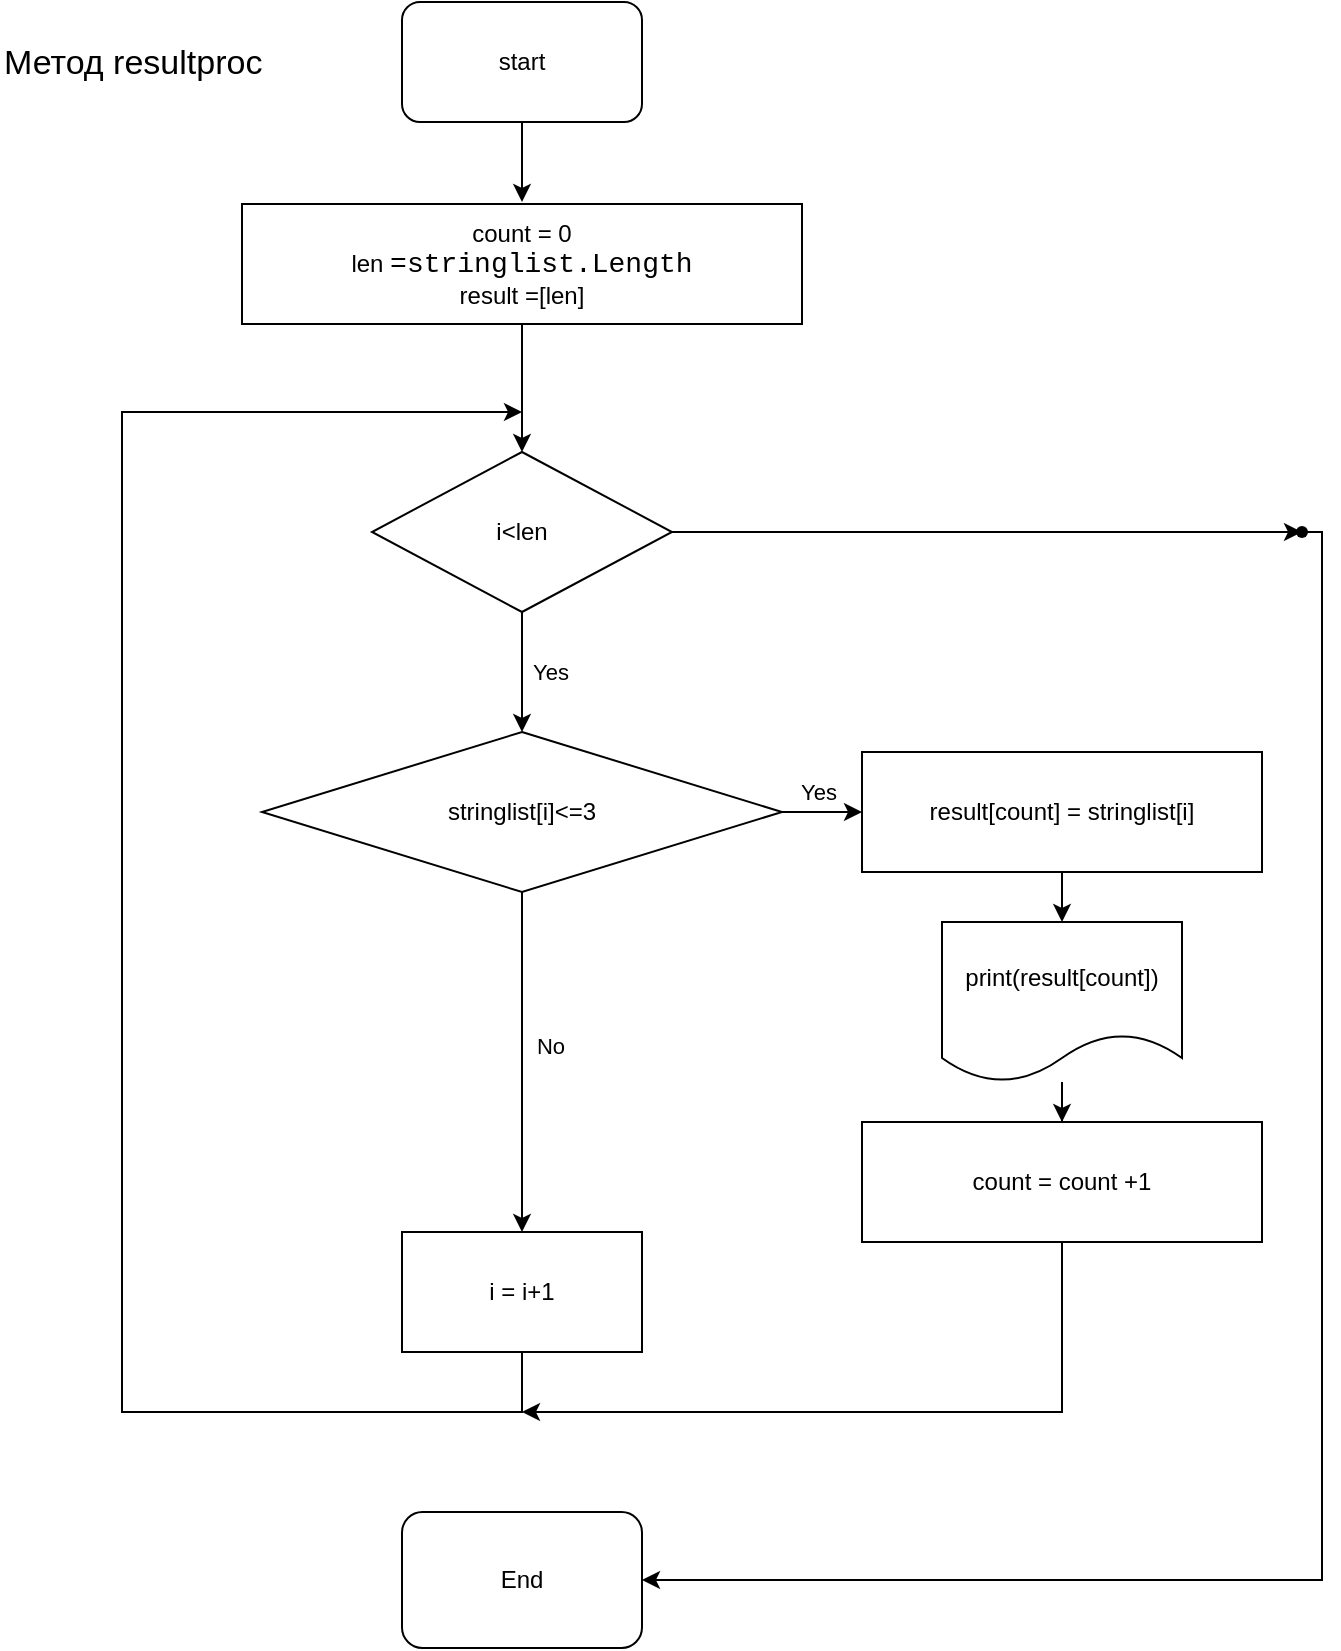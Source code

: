 <mxfile version="22.1.8" type="device">
  <diagram name="Страница — 1" id="qGqWXMtqn849wd0iz8d4">
    <mxGraphModel dx="1257" dy="850" grid="1" gridSize="10" guides="1" tooltips="1" connect="1" arrows="1" fold="1" page="1" pageScale="1" pageWidth="827" pageHeight="1169" math="0" shadow="0">
      <root>
        <mxCell id="0" />
        <mxCell id="1" parent="0" />
        <mxCell id="wLN-n8TFvLXmnGHtQkEB-5" value="" style="edgeStyle=orthogonalEdgeStyle;rounded=0;orthogonalLoop=1;jettySize=auto;html=1;" parent="1" source="wLN-n8TFvLXmnGHtQkEB-1" edge="1">
          <mxGeometry relative="1" as="geometry">
            <mxPoint x="400" y="185" as="targetPoint" />
          </mxGeometry>
        </mxCell>
        <mxCell id="wLN-n8TFvLXmnGHtQkEB-1" value="start" style="rounded=1;whiteSpace=wrap;html=1;" parent="1" vertex="1">
          <mxGeometry x="340" y="85" width="120" height="60" as="geometry" />
        </mxCell>
        <mxCell id="wLN-n8TFvLXmnGHtQkEB-8" value="" style="edgeStyle=orthogonalEdgeStyle;rounded=0;orthogonalLoop=1;jettySize=auto;html=1;" parent="1" target="wLN-n8TFvLXmnGHtQkEB-6" edge="1">
          <mxGeometry relative="1" as="geometry">
            <mxPoint x="400" y="190" as="sourcePoint" />
          </mxGeometry>
        </mxCell>
        <mxCell id="wLN-n8TFvLXmnGHtQkEB-9" value="" style="edgeStyle=orthogonalEdgeStyle;rounded=0;orthogonalLoop=1;jettySize=auto;html=1;" parent="1" source="wLN-n8TFvLXmnGHtQkEB-6" target="wLN-n8TFvLXmnGHtQkEB-7" edge="1">
          <mxGeometry relative="1" as="geometry" />
        </mxCell>
        <mxCell id="wLN-n8TFvLXmnGHtQkEB-6" value="count = 0&lt;br&gt;len&amp;nbsp;&lt;span style=&quot;border-color: var(--border-color); font-family: Consolas, &amp;quot;Courier New&amp;quot;, monospace; font-size: 14px;&quot;&gt;=&lt;/span&gt;&lt;span style=&quot;border-color: var(--border-color); font-family: Consolas, &amp;quot;Courier New&amp;quot;, monospace; font-size: 14px;&quot;&gt;stringlist&lt;/span&gt;&lt;span style=&quot;border-color: var(--border-color); font-family: Consolas, &amp;quot;Courier New&amp;quot;, monospace; font-size: 14px;&quot;&gt;.&lt;/span&gt;&lt;span style=&quot;border-color: var(--border-color); font-family: Consolas, &amp;quot;Courier New&amp;quot;, monospace; font-size: 14px;&quot;&gt;Length&lt;/span&gt;&lt;br&gt;&lt;div style=&quot;color: rgb(204, 204, 204); background-color: rgb(31, 31, 31); font-family: Consolas, &amp;quot;Courier New&amp;quot;, monospace; font-size: 14px; line-height: 19px;&quot;&gt;&lt;/div&gt;result =[len]" style="rounded=0;whiteSpace=wrap;html=1;" parent="1" vertex="1">
          <mxGeometry x="260" y="186" width="280" height="60" as="geometry" />
        </mxCell>
        <mxCell id="wLN-n8TFvLXmnGHtQkEB-11" value="" style="edgeStyle=orthogonalEdgeStyle;rounded=0;orthogonalLoop=1;jettySize=auto;html=1;" parent="1" source="wLN-n8TFvLXmnGHtQkEB-7" edge="1">
          <mxGeometry relative="1" as="geometry">
            <mxPoint x="400" y="450" as="targetPoint" />
          </mxGeometry>
        </mxCell>
        <mxCell id="wLN-n8TFvLXmnGHtQkEB-12" value="Yes" style="edgeLabel;html=1;align=center;verticalAlign=middle;resizable=0;points=[];" parent="wLN-n8TFvLXmnGHtQkEB-11" vertex="1" connectable="0">
          <mxGeometry x="-0.116" y="1" relative="1" as="geometry">
            <mxPoint x="13" y="3" as="offset" />
          </mxGeometry>
        </mxCell>
        <mxCell id="8ntGujPHlmmC0WubKcoj-10" value="" style="edgeStyle=orthogonalEdgeStyle;rounded=0;orthogonalLoop=1;jettySize=auto;html=1;" edge="1" parent="1" source="wLN-n8TFvLXmnGHtQkEB-7" target="8ntGujPHlmmC0WubKcoj-9">
          <mxGeometry relative="1" as="geometry" />
        </mxCell>
        <mxCell id="wLN-n8TFvLXmnGHtQkEB-7" value="i&amp;lt;len" style="rhombus;whiteSpace=wrap;html=1;" parent="1" vertex="1">
          <mxGeometry x="325" y="310" width="150" height="80" as="geometry" />
        </mxCell>
        <mxCell id="wLN-n8TFvLXmnGHtQkEB-15" value="" style="edgeStyle=orthogonalEdgeStyle;rounded=0;orthogonalLoop=1;jettySize=auto;html=1;" parent="1" source="wLN-n8TFvLXmnGHtQkEB-13" target="wLN-n8TFvLXmnGHtQkEB-14" edge="1">
          <mxGeometry relative="1" as="geometry" />
        </mxCell>
        <mxCell id="wLN-n8TFvLXmnGHtQkEB-16" value="Yes" style="edgeLabel;html=1;align=center;verticalAlign=middle;resizable=0;points=[];" parent="wLN-n8TFvLXmnGHtQkEB-15" vertex="1" connectable="0">
          <mxGeometry x="-0.114" relative="1" as="geometry">
            <mxPoint y="-10" as="offset" />
          </mxGeometry>
        </mxCell>
        <mxCell id="wLN-n8TFvLXmnGHtQkEB-18" value="" style="edgeStyle=orthogonalEdgeStyle;rounded=0;orthogonalLoop=1;jettySize=auto;html=1;" parent="1" source="wLN-n8TFvLXmnGHtQkEB-13" target="wLN-n8TFvLXmnGHtQkEB-24" edge="1">
          <mxGeometry relative="1" as="geometry">
            <mxPoint x="400" y="570" as="targetPoint" />
          </mxGeometry>
        </mxCell>
        <mxCell id="wLN-n8TFvLXmnGHtQkEB-19" value="No" style="edgeLabel;html=1;align=center;verticalAlign=middle;resizable=0;points=[];" parent="wLN-n8TFvLXmnGHtQkEB-18" vertex="1" connectable="0">
          <mxGeometry x="-0.1" y="-4" relative="1" as="geometry">
            <mxPoint x="18" as="offset" />
          </mxGeometry>
        </mxCell>
        <mxCell id="wLN-n8TFvLXmnGHtQkEB-13" value="stringlist[i]&amp;lt;=3" style="rhombus;whiteSpace=wrap;html=1;" parent="1" vertex="1">
          <mxGeometry x="270" y="450" width="260" height="80" as="geometry" />
        </mxCell>
        <mxCell id="8ntGujPHlmmC0WubKcoj-2" value="" style="edgeStyle=orthogonalEdgeStyle;rounded=0;orthogonalLoop=1;jettySize=auto;html=1;" edge="1" parent="1" source="wLN-n8TFvLXmnGHtQkEB-14" target="wLN-n8TFvLXmnGHtQkEB-33">
          <mxGeometry relative="1" as="geometry" />
        </mxCell>
        <mxCell id="wLN-n8TFvLXmnGHtQkEB-14" value="result[count] = stringlist[i]" style="whiteSpace=wrap;html=1;" parent="1" vertex="1">
          <mxGeometry x="570" y="460" width="200" height="60" as="geometry" />
        </mxCell>
        <mxCell id="wLN-n8TFvLXmnGHtQkEB-27" style="edgeStyle=orthogonalEdgeStyle;rounded=0;orthogonalLoop=1;jettySize=auto;html=1;" parent="1" source="wLN-n8TFvLXmnGHtQkEB-24" edge="1">
          <mxGeometry relative="1" as="geometry">
            <mxPoint x="400" y="290" as="targetPoint" />
            <Array as="points">
              <mxPoint x="400" y="790" />
              <mxPoint x="200" y="790" />
              <mxPoint x="200" y="290" />
            </Array>
          </mxGeometry>
        </mxCell>
        <mxCell id="wLN-n8TFvLXmnGHtQkEB-24" value="i = i+1" style="whiteSpace=wrap;html=1;" parent="1" vertex="1">
          <mxGeometry x="340" y="700" width="120" height="60" as="geometry" />
        </mxCell>
        <mxCell id="8ntGujPHlmmC0WubKcoj-4" value="" style="edgeStyle=orthogonalEdgeStyle;rounded=0;orthogonalLoop=1;jettySize=auto;html=1;" edge="1" parent="1" source="wLN-n8TFvLXmnGHtQkEB-33" target="8ntGujPHlmmC0WubKcoj-3">
          <mxGeometry relative="1" as="geometry" />
        </mxCell>
        <mxCell id="wLN-n8TFvLXmnGHtQkEB-33" value="print(result[count])" style="shape=document;whiteSpace=wrap;html=1;boundedLbl=1;" parent="1" vertex="1">
          <mxGeometry x="610" y="545" width="120" height="80" as="geometry" />
        </mxCell>
        <mxCell id="wLN-n8TFvLXmnGHtQkEB-35" value="End&lt;br&gt;" style="rounded=1;whiteSpace=wrap;html=1;" parent="1" vertex="1">
          <mxGeometry x="340" y="840" width="120" height="68" as="geometry" />
        </mxCell>
        <mxCell id="Epx0uRHZH4S2jYrDxIjk-1" value="&lt;font style=&quot;font-size: 17px;&quot;&gt;Метод resultproc&lt;/font&gt;" style="text;whiteSpace=wrap;html=1;" parent="1" vertex="1">
          <mxGeometry x="139" y="99" width="150" height="40" as="geometry" />
        </mxCell>
        <mxCell id="8ntGujPHlmmC0WubKcoj-6" value="" style="edgeStyle=orthogonalEdgeStyle;rounded=0;orthogonalLoop=1;jettySize=auto;html=1;" edge="1" parent="1" source="8ntGujPHlmmC0WubKcoj-3">
          <mxGeometry relative="1" as="geometry">
            <mxPoint x="400" y="790" as="targetPoint" />
            <Array as="points">
              <mxPoint x="670" y="790" />
            </Array>
          </mxGeometry>
        </mxCell>
        <mxCell id="8ntGujPHlmmC0WubKcoj-3" value="count = count +1" style="whiteSpace=wrap;html=1;" vertex="1" parent="1">
          <mxGeometry x="570" y="645" width="200" height="60" as="geometry" />
        </mxCell>
        <mxCell id="8ntGujPHlmmC0WubKcoj-11" value="" style="edgeStyle=orthogonalEdgeStyle;rounded=0;orthogonalLoop=1;jettySize=auto;html=1;entryX=1;entryY=0.5;entryDx=0;entryDy=0;exitX=1.25;exitY=0.35;exitDx=0;exitDy=0;exitPerimeter=0;" edge="1" parent="1" source="8ntGujPHlmmC0WubKcoj-9" target="wLN-n8TFvLXmnGHtQkEB-35">
          <mxGeometry relative="1" as="geometry">
            <mxPoint x="800" y="480" as="sourcePoint" />
            <mxPoint x="680" y="650" as="targetPoint" />
            <Array as="points">
              <mxPoint x="800" y="350" />
              <mxPoint x="800" y="874" />
            </Array>
          </mxGeometry>
        </mxCell>
        <mxCell id="8ntGujPHlmmC0WubKcoj-9" value="" style="shape=waypoint;sketch=0;size=6;pointerEvents=1;points=[];fillColor=default;resizable=0;rotatable=0;perimeter=centerPerimeter;snapToPoint=1;" vertex="1" parent="1">
          <mxGeometry x="780" y="340" width="20" height="20" as="geometry" />
        </mxCell>
      </root>
    </mxGraphModel>
  </diagram>
</mxfile>
